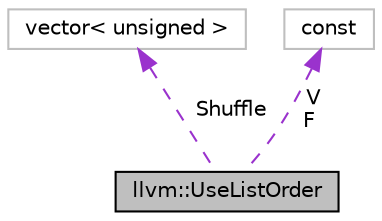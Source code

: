 digraph "llvm::UseListOrder"
{
 // LATEX_PDF_SIZE
  bgcolor="transparent";
  edge [fontname="Helvetica",fontsize="10",labelfontname="Helvetica",labelfontsize="10"];
  node [fontname="Helvetica",fontsize="10",shape=record];
  Node1 [label="llvm::UseListOrder",height=0.2,width=0.4,color="black", fillcolor="grey75", style="filled", fontcolor="black",tooltip="Structure to hold a use-list order."];
  Node2 -> Node1 [dir="back",color="darkorchid3",fontsize="10",style="dashed",label=" Shuffle" ,fontname="Helvetica"];
  Node2 [label="vector\< unsigned \>",height=0.2,width=0.4,color="grey75",tooltip=" "];
  Node3 -> Node1 [dir="back",color="darkorchid3",fontsize="10",style="dashed",label=" V\nF" ,fontname="Helvetica"];
  Node3 [label="const",height=0.2,width=0.4,color="grey75",tooltip=" "];
}
